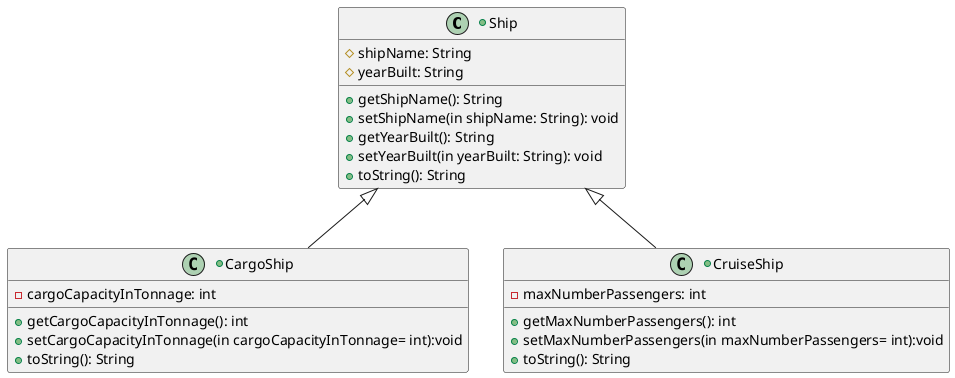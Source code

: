 @startuml
'https://plantuml.com/class-diagram

+class Ship{
    # shipName: String
    # yearBuilt: String
    + getShipName(): String
    + setShipName(in shipName: String): void
    + getYearBuilt(): String
    + setYearBuilt(in yearBuilt: String): void
    + toString(): String
}

+class CargoShip{
    - cargoCapacityInTonnage: int
    + getCargoCapacityInTonnage(): int
    + setCargoCapacityInTonnage(in cargoCapacityInTonnage= int):void
    + toString(): String
}

+class CruiseShip{
        - maxNumberPassengers: int
        + getMaxNumberPassengers(): int
        + setMaxNumberPassengers(in maxNumberPassengers= int):void
        + toString(): String
}

Ship <|-- CargoShip
Ship <|-- CruiseShip


@enduml